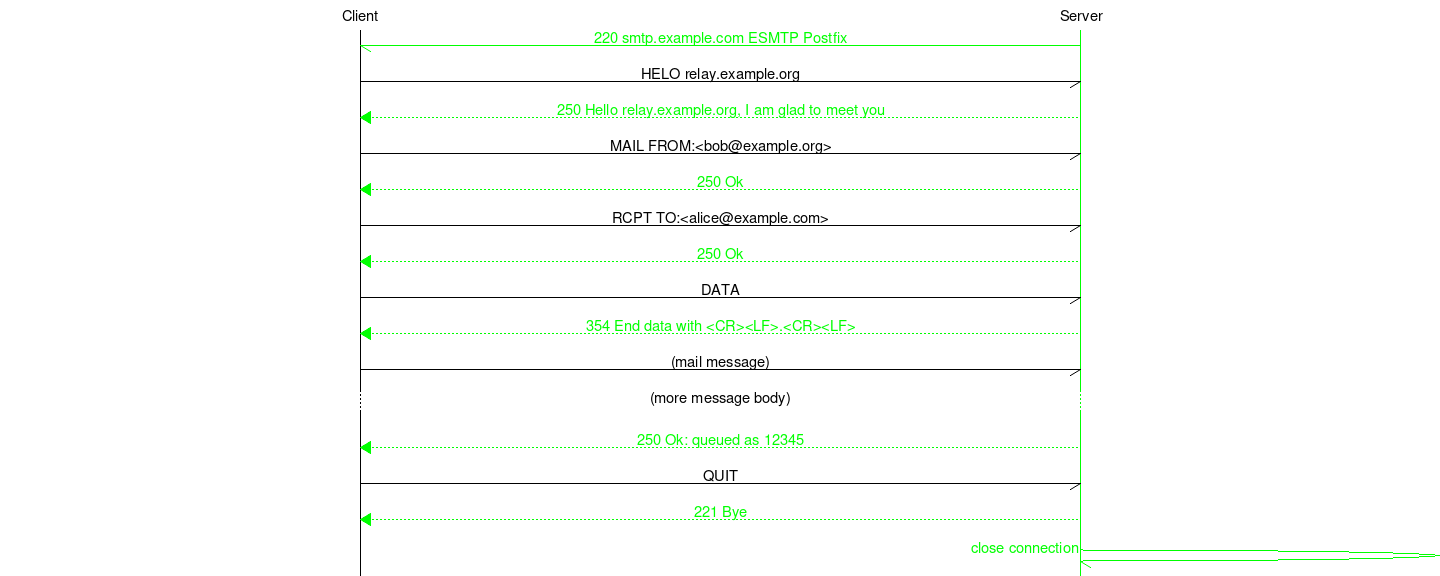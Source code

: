 # typical SMTP conversation example - 
# source: https://en.wikipedia.org/wiki/Simple_Mail_Transfer_Protocol
msc {
  # options
  hscale="2.4";

  # entities
  c [label="Client"],
  s [label="Server", arclinecolor="green", arctextcolor="green", linecolor="green"];

  # arcs
  s -> c [label="220 smtp.example.com ESMTP Postfix"];
  c -> s [label="HELO relay.example.org"];
  s >> c [label="250 Hello relay.example.org, I am glad to meet you"];
  c -> s [label="MAIL FROM:<bob@example.org>"];
  s >> c [label="250 Ok"];
  c -> s [label="RCPT TO:<alice@example.com>"];
  s >> c [label="250 Ok"];
  c -> s [label="DATA"];
  s >> c [label="354 End data with <CR><LF>.<CR><LF>"];
  c -> s [label="(mail message)"];
  ... [label="(more message body)"];
  |||;
  s >> c [label="250 Ok: queued as 12345"];
  c -> s [label="QUIT"];
  s >> c [label="221 Bye"];
  s -> s [label="close connection"];
}
